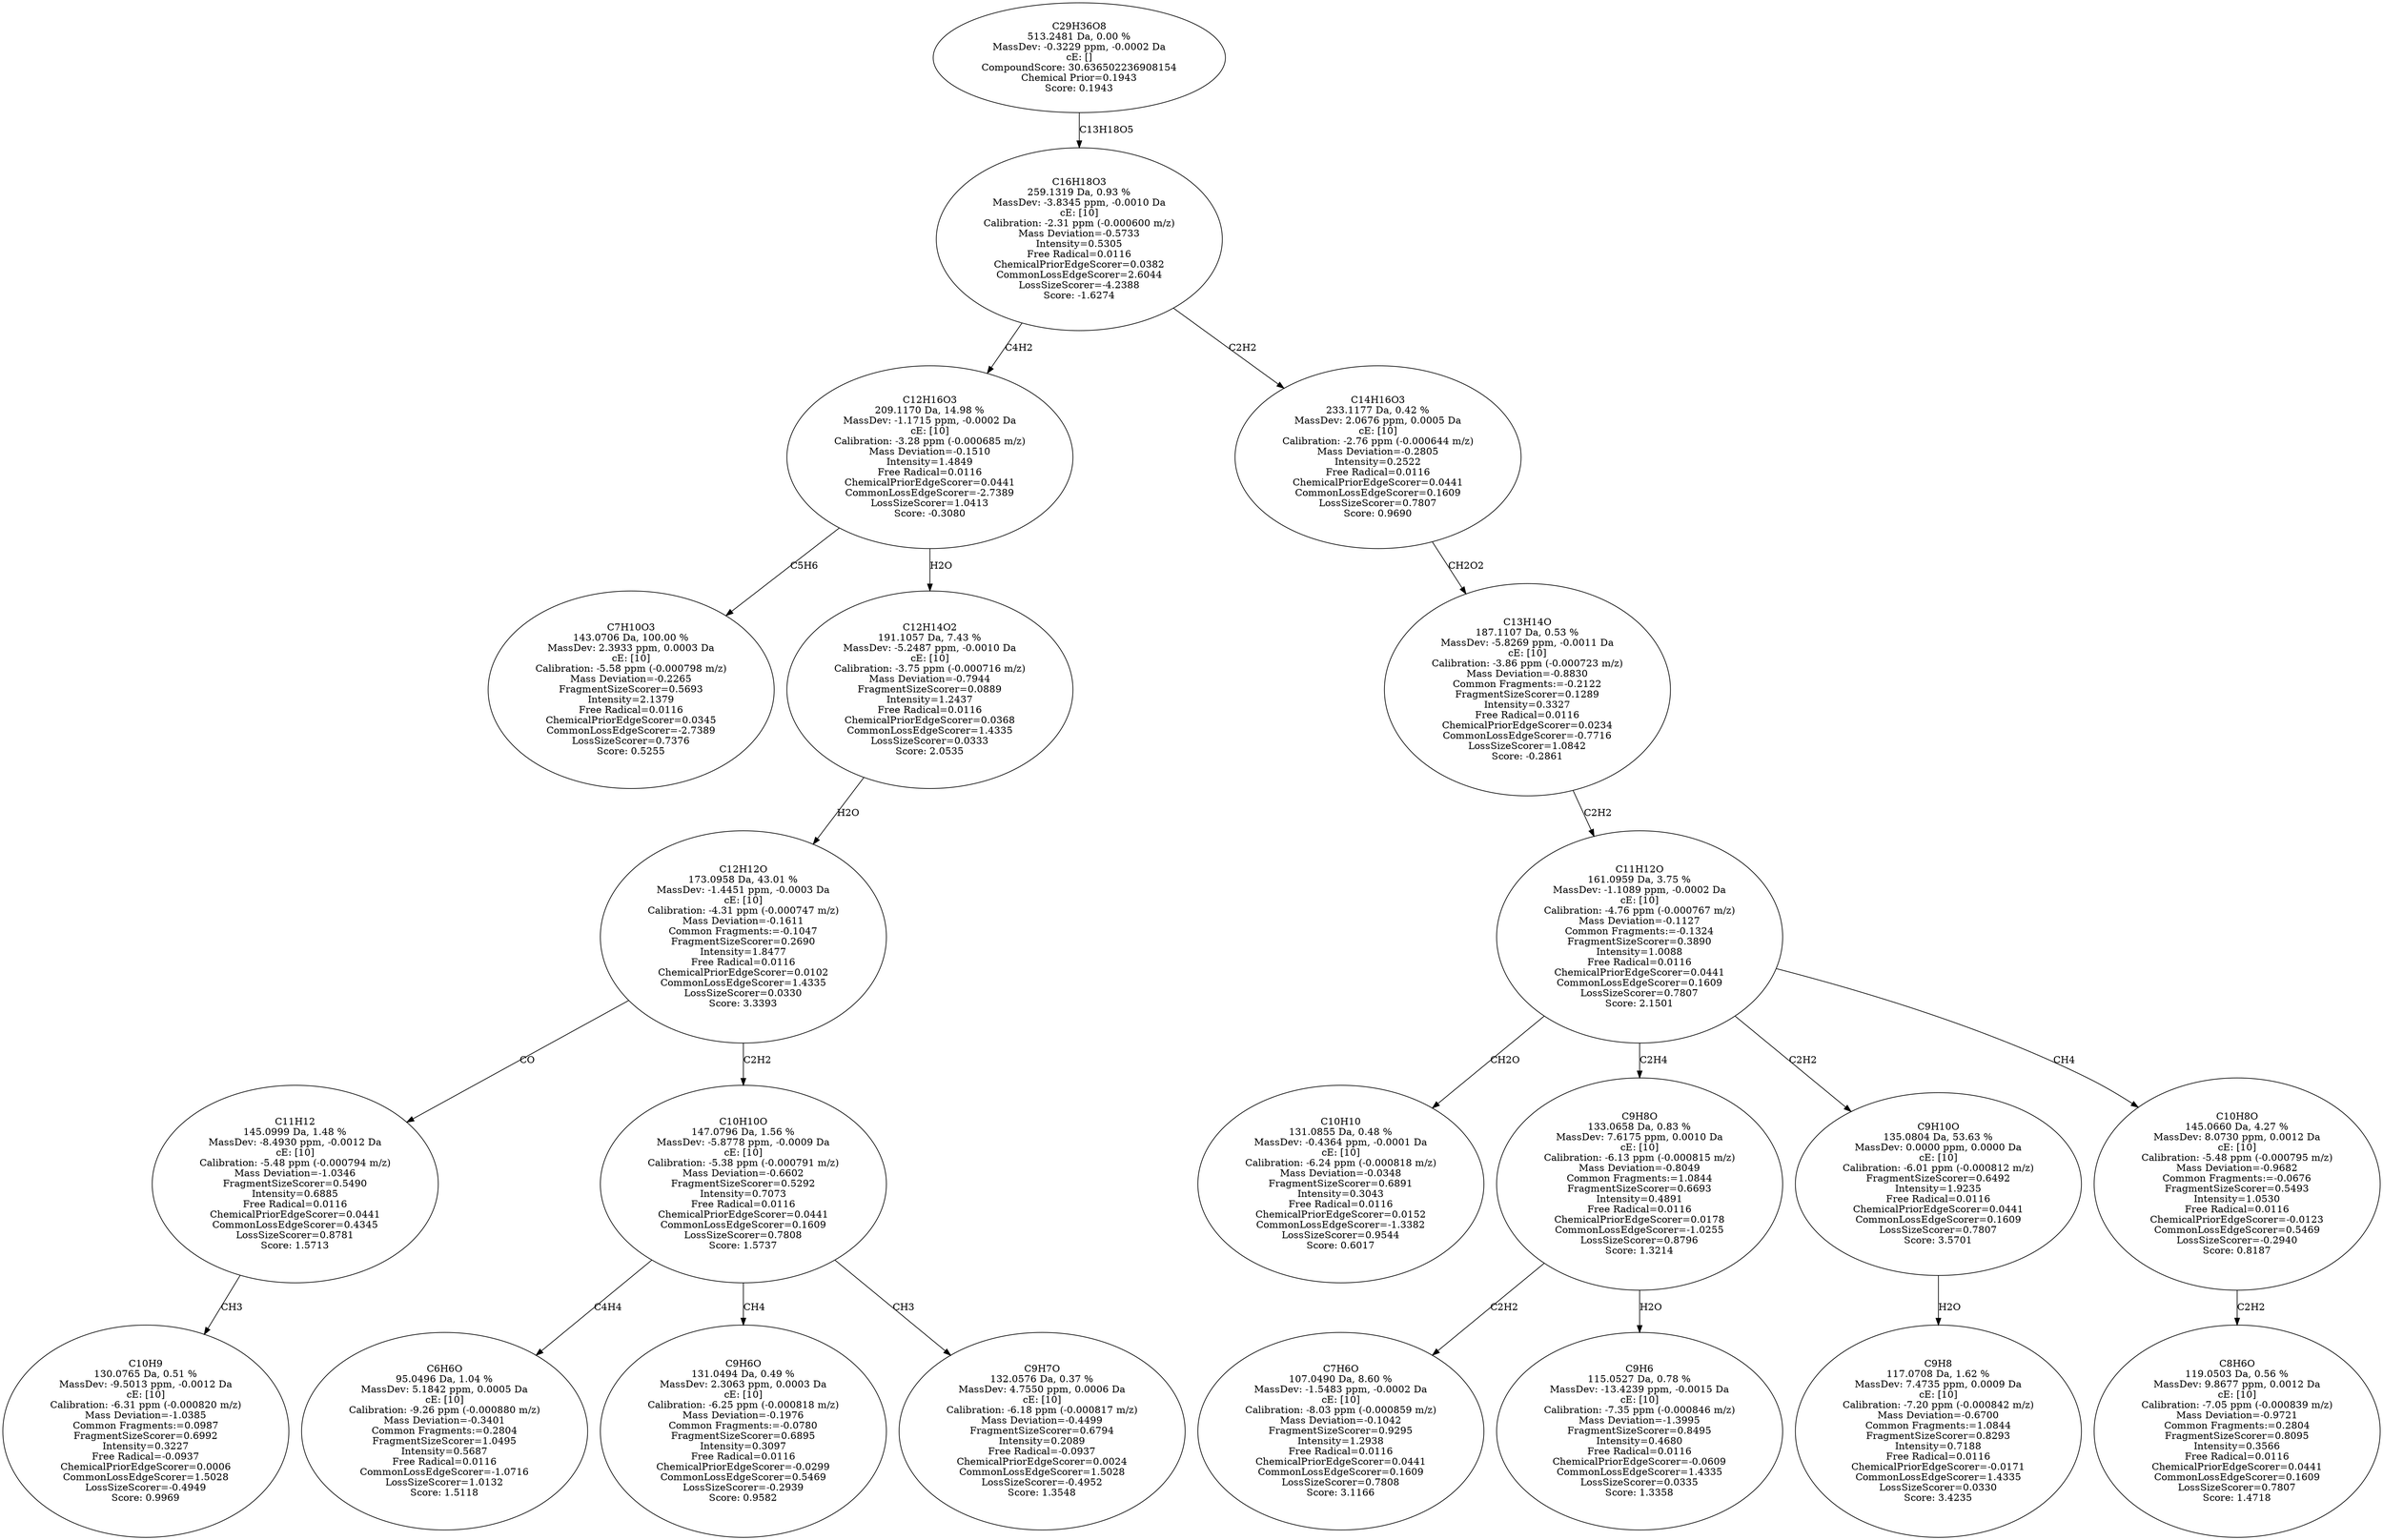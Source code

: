 strict digraph {
v1 [label="C7H10O3\n143.0706 Da, 100.00 %\nMassDev: 2.3933 ppm, 0.0003 Da\ncE: [10]\nCalibration: -5.58 ppm (-0.000798 m/z)\nMass Deviation=-0.2265\nFragmentSizeScorer=0.5693\nIntensity=2.1379\nFree Radical=0.0116\nChemicalPriorEdgeScorer=0.0345\nCommonLossEdgeScorer=-2.7389\nLossSizeScorer=0.7376\nScore: 0.5255"];
v2 [label="C10H9\n130.0765 Da, 0.51 %\nMassDev: -9.5013 ppm, -0.0012 Da\ncE: [10]\nCalibration: -6.31 ppm (-0.000820 m/z)\nMass Deviation=-1.0385\nCommon Fragments:=0.0987\nFragmentSizeScorer=0.6992\nIntensity=0.3227\nFree Radical=-0.0937\nChemicalPriorEdgeScorer=0.0006\nCommonLossEdgeScorer=1.5028\nLossSizeScorer=-0.4949\nScore: 0.9969"];
v3 [label="C11H12\n145.0999 Da, 1.48 %\nMassDev: -8.4930 ppm, -0.0012 Da\ncE: [10]\nCalibration: -5.48 ppm (-0.000794 m/z)\nMass Deviation=-1.0346\nFragmentSizeScorer=0.5490\nIntensity=0.6885\nFree Radical=0.0116\nChemicalPriorEdgeScorer=0.0441\nCommonLossEdgeScorer=0.4345\nLossSizeScorer=0.8781\nScore: 1.5713"];
v4 [label="C6H6O\n95.0496 Da, 1.04 %\nMassDev: 5.1842 ppm, 0.0005 Da\ncE: [10]\nCalibration: -9.26 ppm (-0.000880 m/z)\nMass Deviation=-0.3401\nCommon Fragments:=0.2804\nFragmentSizeScorer=1.0495\nIntensity=0.5687\nFree Radical=0.0116\nCommonLossEdgeScorer=-1.0716\nLossSizeScorer=1.0132\nScore: 1.5118"];
v5 [label="C9H6O\n131.0494 Da, 0.49 %\nMassDev: 2.3063 ppm, 0.0003 Da\ncE: [10]\nCalibration: -6.25 ppm (-0.000818 m/z)\nMass Deviation=-0.1976\nCommon Fragments:=-0.0780\nFragmentSizeScorer=0.6895\nIntensity=0.3097\nFree Radical=0.0116\nChemicalPriorEdgeScorer=-0.0299\nCommonLossEdgeScorer=0.5469\nLossSizeScorer=-0.2939\nScore: 0.9582"];
v6 [label="C9H7O\n132.0576 Da, 0.37 %\nMassDev: 4.7550 ppm, 0.0006 Da\ncE: [10]\nCalibration: -6.18 ppm (-0.000817 m/z)\nMass Deviation=-0.4499\nFragmentSizeScorer=0.6794\nIntensity=0.2089\nFree Radical=-0.0937\nChemicalPriorEdgeScorer=0.0024\nCommonLossEdgeScorer=1.5028\nLossSizeScorer=-0.4952\nScore: 1.3548"];
v7 [label="C10H10O\n147.0796 Da, 1.56 %\nMassDev: -5.8778 ppm, -0.0009 Da\ncE: [10]\nCalibration: -5.38 ppm (-0.000791 m/z)\nMass Deviation=-0.6602\nFragmentSizeScorer=0.5292\nIntensity=0.7073\nFree Radical=0.0116\nChemicalPriorEdgeScorer=0.0441\nCommonLossEdgeScorer=0.1609\nLossSizeScorer=0.7808\nScore: 1.5737"];
v8 [label="C12H12O\n173.0958 Da, 43.01 %\nMassDev: -1.4451 ppm, -0.0003 Da\ncE: [10]\nCalibration: -4.31 ppm (-0.000747 m/z)\nMass Deviation=-0.1611\nCommon Fragments:=-0.1047\nFragmentSizeScorer=0.2690\nIntensity=1.8477\nFree Radical=0.0116\nChemicalPriorEdgeScorer=0.0102\nCommonLossEdgeScorer=1.4335\nLossSizeScorer=0.0330\nScore: 3.3393"];
v9 [label="C12H14O2\n191.1057 Da, 7.43 %\nMassDev: -5.2487 ppm, -0.0010 Da\ncE: [10]\nCalibration: -3.75 ppm (-0.000716 m/z)\nMass Deviation=-0.7944\nFragmentSizeScorer=0.0889\nIntensity=1.2437\nFree Radical=0.0116\nChemicalPriorEdgeScorer=0.0368\nCommonLossEdgeScorer=1.4335\nLossSizeScorer=0.0333\nScore: 2.0535"];
v10 [label="C12H16O3\n209.1170 Da, 14.98 %\nMassDev: -1.1715 ppm, -0.0002 Da\ncE: [10]\nCalibration: -3.28 ppm (-0.000685 m/z)\nMass Deviation=-0.1510\nIntensity=1.4849\nFree Radical=0.0116\nChemicalPriorEdgeScorer=0.0441\nCommonLossEdgeScorer=-2.7389\nLossSizeScorer=1.0413\nScore: -0.3080"];
v11 [label="C10H10\n131.0855 Da, 0.48 %\nMassDev: -0.4364 ppm, -0.0001 Da\ncE: [10]\nCalibration: -6.24 ppm (-0.000818 m/z)\nMass Deviation=-0.0348\nFragmentSizeScorer=0.6891\nIntensity=0.3043\nFree Radical=0.0116\nChemicalPriorEdgeScorer=0.0152\nCommonLossEdgeScorer=-1.3382\nLossSizeScorer=0.9544\nScore: 0.6017"];
v12 [label="C7H6O\n107.0490 Da, 8.60 %\nMassDev: -1.5483 ppm, -0.0002 Da\ncE: [10]\nCalibration: -8.03 ppm (-0.000859 m/z)\nMass Deviation=-0.1042\nFragmentSizeScorer=0.9295\nIntensity=1.2938\nFree Radical=0.0116\nChemicalPriorEdgeScorer=0.0441\nCommonLossEdgeScorer=0.1609\nLossSizeScorer=0.7808\nScore: 3.1166"];
v13 [label="C9H6\n115.0527 Da, 0.78 %\nMassDev: -13.4239 ppm, -0.0015 Da\ncE: [10]\nCalibration: -7.35 ppm (-0.000846 m/z)\nMass Deviation=-1.3995\nFragmentSizeScorer=0.8495\nIntensity=0.4680\nFree Radical=0.0116\nChemicalPriorEdgeScorer=-0.0609\nCommonLossEdgeScorer=1.4335\nLossSizeScorer=0.0335\nScore: 1.3358"];
v14 [label="C9H8O\n133.0658 Da, 0.83 %\nMassDev: 7.6175 ppm, 0.0010 Da\ncE: [10]\nCalibration: -6.13 ppm (-0.000815 m/z)\nMass Deviation=-0.8049\nCommon Fragments:=1.0844\nFragmentSizeScorer=0.6693\nIntensity=0.4891\nFree Radical=0.0116\nChemicalPriorEdgeScorer=0.0178\nCommonLossEdgeScorer=-1.0255\nLossSizeScorer=0.8796\nScore: 1.3214"];
v15 [label="C9H8\n117.0708 Da, 1.62 %\nMassDev: 7.4735 ppm, 0.0009 Da\ncE: [10]\nCalibration: -7.20 ppm (-0.000842 m/z)\nMass Deviation=-0.6700\nCommon Fragments:=1.0844\nFragmentSizeScorer=0.8293\nIntensity=0.7188\nFree Radical=0.0116\nChemicalPriorEdgeScorer=-0.0171\nCommonLossEdgeScorer=1.4335\nLossSizeScorer=0.0330\nScore: 3.4235"];
v16 [label="C9H10O\n135.0804 Da, 53.63 %\nMassDev: 0.0000 ppm, 0.0000 Da\ncE: [10]\nCalibration: -6.01 ppm (-0.000812 m/z)\nFragmentSizeScorer=0.6492\nIntensity=1.9235\nFree Radical=0.0116\nChemicalPriorEdgeScorer=0.0441\nCommonLossEdgeScorer=0.1609\nLossSizeScorer=0.7807\nScore: 3.5701"];
v17 [label="C8H6O\n119.0503 Da, 0.56 %\nMassDev: 9.8677 ppm, 0.0012 Da\ncE: [10]\nCalibration: -7.05 ppm (-0.000839 m/z)\nMass Deviation=-0.9721\nCommon Fragments:=0.2804\nFragmentSizeScorer=0.8095\nIntensity=0.3566\nFree Radical=0.0116\nChemicalPriorEdgeScorer=0.0441\nCommonLossEdgeScorer=0.1609\nLossSizeScorer=0.7807\nScore: 1.4718"];
v18 [label="C10H8O\n145.0660 Da, 4.27 %\nMassDev: 8.0730 ppm, 0.0012 Da\ncE: [10]\nCalibration: -5.48 ppm (-0.000795 m/z)\nMass Deviation=-0.9682\nCommon Fragments:=-0.0676\nFragmentSizeScorer=0.5493\nIntensity=1.0530\nFree Radical=0.0116\nChemicalPriorEdgeScorer=-0.0123\nCommonLossEdgeScorer=0.5469\nLossSizeScorer=-0.2940\nScore: 0.8187"];
v19 [label="C11H12O\n161.0959 Da, 3.75 %\nMassDev: -1.1089 ppm, -0.0002 Da\ncE: [10]\nCalibration: -4.76 ppm (-0.000767 m/z)\nMass Deviation=-0.1127\nCommon Fragments:=-0.1324\nFragmentSizeScorer=0.3890\nIntensity=1.0088\nFree Radical=0.0116\nChemicalPriorEdgeScorer=0.0441\nCommonLossEdgeScorer=0.1609\nLossSizeScorer=0.7807\nScore: 2.1501"];
v20 [label="C13H14O\n187.1107 Da, 0.53 %\nMassDev: -5.8269 ppm, -0.0011 Da\ncE: [10]\nCalibration: -3.86 ppm (-0.000723 m/z)\nMass Deviation=-0.8830\nCommon Fragments:=-0.2122\nFragmentSizeScorer=0.1289\nIntensity=0.3327\nFree Radical=0.0116\nChemicalPriorEdgeScorer=0.0234\nCommonLossEdgeScorer=-0.7716\nLossSizeScorer=1.0842\nScore: -0.2861"];
v21 [label="C14H16O3\n233.1177 Da, 0.42 %\nMassDev: 2.0676 ppm, 0.0005 Da\ncE: [10]\nCalibration: -2.76 ppm (-0.000644 m/z)\nMass Deviation=-0.2805\nIntensity=0.2522\nFree Radical=0.0116\nChemicalPriorEdgeScorer=0.0441\nCommonLossEdgeScorer=0.1609\nLossSizeScorer=0.7807\nScore: 0.9690"];
v22 [label="C16H18O3\n259.1319 Da, 0.93 %\nMassDev: -3.8345 ppm, -0.0010 Da\ncE: [10]\nCalibration: -2.31 ppm (-0.000600 m/z)\nMass Deviation=-0.5733\nIntensity=0.5305\nFree Radical=0.0116\nChemicalPriorEdgeScorer=0.0382\nCommonLossEdgeScorer=2.6044\nLossSizeScorer=-4.2388\nScore: -1.6274"];
v23 [label="C29H36O8\n513.2481 Da, 0.00 %\nMassDev: -0.3229 ppm, -0.0002 Da\ncE: []\nCompoundScore: 30.636502236908154\nChemical Prior=0.1943\nScore: 0.1943"];
v10 -> v1 [label="C5H6"];
v3 -> v2 [label="CH3"];
v8 -> v3 [label="CO"];
v7 -> v4 [label="C4H4"];
v7 -> v5 [label="CH4"];
v7 -> v6 [label="CH3"];
v8 -> v7 [label="C2H2"];
v9 -> v8 [label="H2O"];
v10 -> v9 [label="H2O"];
v22 -> v10 [label="C4H2"];
v19 -> v11 [label="CH2O"];
v14 -> v12 [label="C2H2"];
v14 -> v13 [label="H2O"];
v19 -> v14 [label="C2H4"];
v16 -> v15 [label="H2O"];
v19 -> v16 [label="C2H2"];
v18 -> v17 [label="C2H2"];
v19 -> v18 [label="CH4"];
v20 -> v19 [label="C2H2"];
v21 -> v20 [label="CH2O2"];
v22 -> v21 [label="C2H2"];
v23 -> v22 [label="C13H18O5"];
}